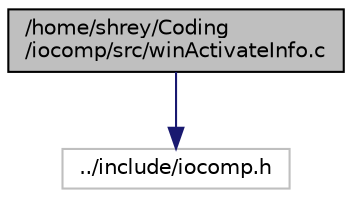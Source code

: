 digraph "/home/shrey/Coding/iocomp/src/winActivateInfo.c"
{
 // LATEX_PDF_SIZE
  edge [fontname="Helvetica",fontsize="10",labelfontname="Helvetica",labelfontsize="10"];
  node [fontname="Helvetica",fontsize="10",shape=record];
  Node1 [label="/home/shrey/Coding\l/iocomp/src/winActivateInfo.c",height=0.2,width=0.4,color="black", fillcolor="grey75", style="filled", fontcolor="black",tooltip="Assigns WIN_ACTIVATE flag to the window corresponding to the array so that I/O server knows to activa..."];
  Node1 -> Node2 [color="midnightblue",fontsize="10",style="solid",fontname="Helvetica"];
  Node2 [label="../include/iocomp.h",height=0.2,width=0.4,color="grey75", fillcolor="white", style="filled",tooltip=" "];
}
